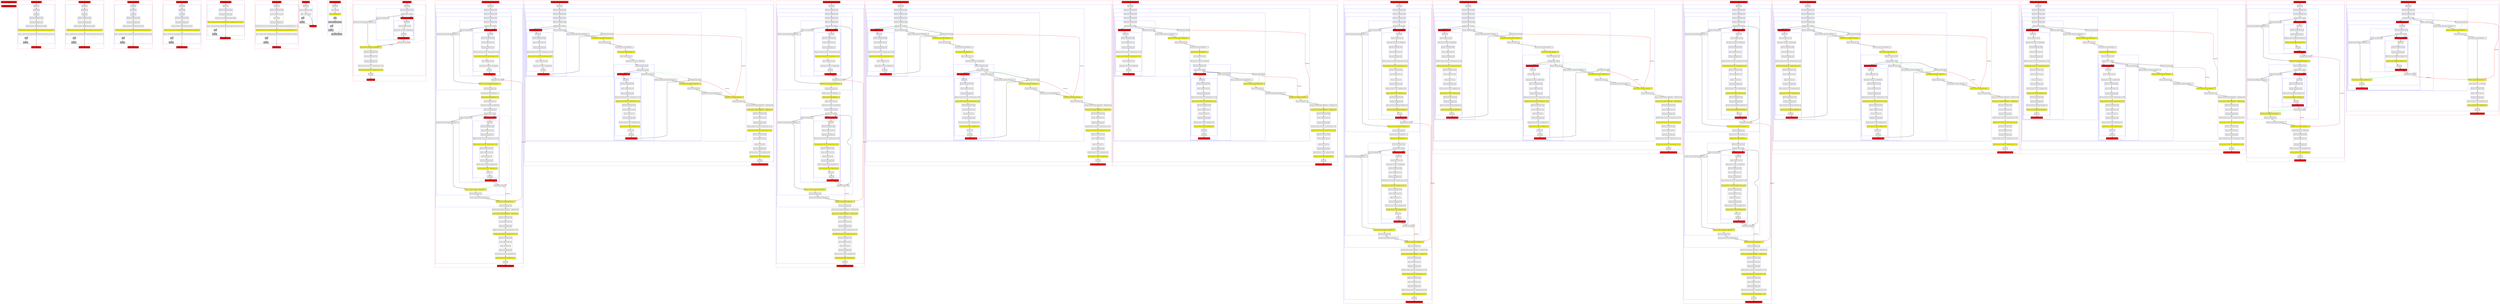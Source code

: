 digraph flowFromInplaceLambda_kt {
    graph [nodesep=3]
    node [shape=box penwidth=2]
    edge [penwidth=2]

    subgraph cluster_0 {
        color=red
        0 [label="Enter file flowFromInplaceLambda.kt" style="filled" fillcolor=red];
        1 [label="Exit file flowFromInplaceLambda.kt" style="filled" fillcolor=red];
    }
    0 -> {1} [color=green];

    subgraph cluster_1 {
        color=red
        2 [label="Enter function unknown" style="filled" fillcolor=red];
        subgraph cluster_2 {
            color=blue
            3 [label="Enter block"];
            subgraph cluster_3 {
                color=blue
                4 [label="Enter block"];
                5 [label="Exit block"];
            }
            subgraph cluster_4 {
                color=blue
                6 [label="Function call arguments enter"];
                7 [label="Function call arguments exit"];
            }
            8 [label="Function call enter: R?C|kotlin/Function0.invoke|()"];
            9 [label="Function call exit: R|<local>/x|.R|SubstitutionOverride<kotlin/Function0.invoke: R|T|>|()" style="filled" fillcolor=yellow];
            10 [label="Jump: ^unknown R|<local>/x|.R|SubstitutionOverride<kotlin/Function0.invoke: R|T|>|()"];
            11 [label="Stub" style="filled" fillcolor=gray];
            12 [label="Exit block" style="filled" fillcolor=gray];
        }
        13 [label="Exit function unknown" style="filled" fillcolor=red];
    }
    2 -> {3};
    3 -> {4};
    4 -> {5};
    5 -> {6};
    6 -> {7};
    7 -> {8};
    8 -> {9};
    9 -> {10};
    10 -> {13};
    10 -> {11} [style=dotted];
    11 -> {12} [style=dotted];
    12 -> {13} [style=dotted];

    subgraph cluster_5 {
        color=red
        14 [label="Enter function atLeastOnce" style="filled" fillcolor=red];
        subgraph cluster_6 {
            color=blue
            15 [label="Enter block"];
            subgraph cluster_7 {
                color=blue
                16 [label="Enter block"];
                17 [label="Exit block"];
            }
            subgraph cluster_8 {
                color=blue
                18 [label="Function call arguments enter"];
                19 [label="Function call arguments exit"];
            }
            20 [label="Function call enter: R?C|kotlin/Function0.invoke|()"];
            21 [label="Function call exit: R|<local>/x|.R|SubstitutionOverride<kotlin/Function0.invoke: R|T|>|()" style="filled" fillcolor=yellow];
            22 [label="Jump: ^atLeastOnce R|<local>/x|.R|SubstitutionOverride<kotlin/Function0.invoke: R|T|>|()"];
            23 [label="Stub" style="filled" fillcolor=gray];
            24 [label="Exit block" style="filled" fillcolor=gray];
        }
        25 [label="Exit function atLeastOnce" style="filled" fillcolor=red];
    }
    14 -> {15};
    15 -> {16};
    16 -> {17};
    17 -> {18};
    18 -> {19};
    19 -> {20};
    20 -> {21};
    21 -> {22};
    22 -> {25};
    22 -> {23} [style=dotted];
    23 -> {24} [style=dotted];
    24 -> {25} [style=dotted];

    subgraph cluster_9 {
        color=red
        26 [label="Enter function exactlyOnce" style="filled" fillcolor=red];
        subgraph cluster_10 {
            color=blue
            27 [label="Enter block"];
            subgraph cluster_11 {
                color=blue
                28 [label="Enter block"];
                29 [label="Exit block"];
            }
            subgraph cluster_12 {
                color=blue
                30 [label="Function call arguments enter"];
                31 [label="Function call arguments exit"];
            }
            32 [label="Function call enter: R?C|kotlin/Function0.invoke|()"];
            33 [label="Function call exit: R|<local>/x|.R|SubstitutionOverride<kotlin/Function0.invoke: R|T|>|()" style="filled" fillcolor=yellow];
            34 [label="Jump: ^exactlyOnce R|<local>/x|.R|SubstitutionOverride<kotlin/Function0.invoke: R|T|>|()"];
            35 [label="Stub" style="filled" fillcolor=gray];
            36 [label="Exit block" style="filled" fillcolor=gray];
        }
        37 [label="Exit function exactlyOnce" style="filled" fillcolor=red];
    }
    26 -> {27};
    27 -> {28};
    28 -> {29};
    29 -> {30};
    30 -> {31};
    31 -> {32};
    32 -> {33};
    33 -> {34};
    34 -> {37};
    34 -> {35} [style=dotted];
    35 -> {36} [style=dotted];
    36 -> {37} [style=dotted];

    subgraph cluster_13 {
        color=red
        38 [label="Enter function atMostOnce" style="filled" fillcolor=red];
        subgraph cluster_14 {
            color=blue
            39 [label="Enter block"];
            subgraph cluster_15 {
                color=blue
                40 [label="Enter block"];
                41 [label="Exit block"];
            }
            subgraph cluster_16 {
                color=blue
                42 [label="Function call arguments enter"];
                43 [label="Function call arguments exit"];
            }
            44 [label="Function call enter: R?C|kotlin/Function0.invoke|()"];
            45 [label="Function call exit: R|<local>/x|.R|SubstitutionOverride<kotlin/Function0.invoke: R|T|>|()" style="filled" fillcolor=yellow];
            46 [label="Jump: ^atMostOnce R|<local>/x|.R|SubstitutionOverride<kotlin/Function0.invoke: R|T|>|()"];
            47 [label="Stub" style="filled" fillcolor=gray];
            48 [label="Exit block" style="filled" fillcolor=gray];
        }
        49 [label="Exit function atMostOnce" style="filled" fillcolor=red];
    }
    38 -> {39};
    39 -> {40};
    40 -> {41};
    41 -> {42};
    42 -> {43};
    43 -> {44};
    44 -> {45};
    45 -> {46};
    46 -> {49};
    46 -> {47} [style=dotted];
    47 -> {48} [style=dotted];
    48 -> {49} [style=dotted];

    subgraph cluster_17 {
        color=red
        50 [label="Enter function noContract" style="filled" fillcolor=red];
        subgraph cluster_18 {
            color=blue
            51 [label="Enter block"];
            subgraph cluster_19 {
                color=blue
                52 [label="Function call arguments enter"];
                53 [label="Function call arguments exit"];
            }
            54 [label="Function call enter: R?C|kotlin/Function0.invoke|()"];
            55 [label="Function call exit: R|<local>/x|.R|SubstitutionOverride<kotlin/Function0.invoke: R|T|>|()" style="filled" fillcolor=yellow];
            56 [label="Jump: ^noContract R|<local>/x|.R|SubstitutionOverride<kotlin/Function0.invoke: R|T|>|()"];
            57 [label="Stub" style="filled" fillcolor=gray];
            58 [label="Exit block" style="filled" fillcolor=gray];
        }
        59 [label="Exit function noContract" style="filled" fillcolor=red];
    }
    50 -> {51};
    51 -> {52};
    52 -> {53};
    53 -> {54};
    54 -> {55};
    55 -> {56};
    56 -> {59};
    56 -> {57} [style=dotted];
    57 -> {58} [style=dotted];
    58 -> {59} [style=dotted];

    subgraph cluster_20 {
        color=red
        60 [label="Enter function select" style="filled" fillcolor=red];
        subgraph cluster_21 {
            color=blue
            61 [label="Enter block"];
            subgraph cluster_22 {
                color=blue
                62 [label="Function call arguments enter"];
                63 [label="Access variable R|<local>/x|"];
                64 [label="Const: Int(0)"];
                65 [label="Function call arguments exit"];
            }
            66 [label="Function call enter: R|<local>/x|.R|SubstitutionOverride<kotlin/Array.get: R|CapturedType(out K)|>|(...)"];
            67 [label="Function call exit: R|<local>/x|.R|SubstitutionOverride<kotlin/Array.get: R|CapturedType(out K)|>|(...)" style="filled" fillcolor=yellow];
            68 [label="Jump: ^select R|<local>/x|.R|SubstitutionOverride<kotlin/Array.get: R|CapturedType(out K)|>|(Int(0))"];
            69 [label="Stub" style="filled" fillcolor=gray];
            70 [label="Exit block" style="filled" fillcolor=gray];
        }
        71 [label="Exit function select" style="filled" fillcolor=red];
    }
    60 -> {61};
    61 -> {62};
    62 -> {63};
    63 -> {64};
    64 -> {65};
    65 -> {66};
    66 -> {67};
    67 -> {68};
    68 -> {71};
    68 -> {69} [style=dotted];
    69 -> {70} [style=dotted];
    70 -> {71} [style=dotted];

    subgraph cluster_23 {
        color=red
        72 [label="Enter function id" style="filled" fillcolor=red];
        subgraph cluster_24 {
            color=blue
            73 [label="Enter block"];
            74 [label="Access variable R|<local>/x|"];
            75 [label="Jump: ^id R|<local>/x|"];
            76 [label="Stub" style="filled" fillcolor=gray];
            77 [label="Exit block" style="filled" fillcolor=gray];
        }
        78 [label="Exit function id" style="filled" fillcolor=red];
    }
    72 -> {73};
    73 -> {74};
    74 -> {75};
    75 -> {78};
    75 -> {76} [style=dotted];
    76 -> {77} [style=dotted];
    77 -> {78} [style=dotted];

    subgraph cluster_25 {
        color=red
        79 [label="Enter function materialize" style="filled" fillcolor=red];
        subgraph cluster_26 {
            color=blue
            80 [label="Enter block"];
            81 [label="Const: Null(null)"];
            82 [label="Check not null: Null(null)!!" style="filled" fillcolor=yellow];
            83 [label="Stub" style="filled" fillcolor=gray];
            84 [label="Jump: ^materialize Null(null)!!" style="filled" fillcolor=gray];
            85 [label="Stub" style="filled" fillcolor=gray];
            86 [label="Exit block" style="filled" fillcolor=gray];
        }
        87 [label="Exit function materialize" style="filled" fillcolor=gray];
    }
    79 -> {80};
    80 -> {81};
    81 -> {82};
    82 -> {83} [style=dotted];
    83 -> {84} [style=dotted];
    84 -> {85 87} [style=dotted];
    85 -> {86} [style=dotted];
    86 -> {87} [style=dotted];

    subgraph cluster_27 {
        color=red
        88 [label="Enter function basic" style="filled" fillcolor=red];
        subgraph cluster_28 {
            color=blue
            89 [label="Enter block"];
            subgraph cluster_29 {
                color=blue
                90 [label="Function call arguments enter"];
                91 [label="Postponed enter to lambda"];
                subgraph cluster_30 {
                    color=blue
                    92 [label="Enter function <anonymous>" style="filled" fillcolor=red];
                    subgraph cluster_31 {
                        color=blue
                        93 [label="Enter block"];
                        94 [label="Access variable R|<local>/x|"];
                        95 [label="Type operator: (R|<local>/x| as R|kotlin/Int|)"];
                        96 [label="Exit block"];
                    }
                    97 [label="Exit function <anonymous>" style="filled" fillcolor=red];
                }
                98 [label="Function call arguments exit"];
            }
            99 [label="Function call enter: R|/exactlyOnce|<R|kotlin/Int|>(...)"];
            100 [label="Postponed exit from lambda"];
            101 [label="Function call exit: R|/exactlyOnce|<R|kotlin/Int|>(...)" style="filled" fillcolor=yellow];
            subgraph cluster_32 {
                color=blue
                102 [label="Function call arguments enter"];
                103 [label="Access variable R|<local>/x|"];
                104 [label="Function call arguments exit"];
            }
            105 [label="Function call enter: R|<local>/x|.<Unresolved name: inc>#()"];
            106 [label="Function call exit: R|<local>/x|.<Unresolved name: inc>#()" style="filled" fillcolor=yellow];
            107 [label="Exit block"];
        }
        108 [label="Exit function basic" style="filled" fillcolor=red];
    }
    88 -> {89};
    89 -> {90};
    90 -> {91};
    91 -> {92 98};
    91 -> {100} [style=dotted];
    91 -> {92} [style=dashed];
    92 -> {93};
    93 -> {94};
    94 -> {95};
    95 -> {96};
    96 -> {97};
    97 -> {100};
    98 -> {99};
    99 -> {101};
    100 -> {101} [label="Postponed"];
    101 -> {102};
    102 -> {103};
    103 -> {104};
    104 -> {105};
    105 -> {106};
    106 -> {107};
    107 -> {108};

    subgraph cluster_33 {
        color=red
        109 [label="Enter function completedCallExactlyOnce" style="filled" fillcolor=red];
        subgraph cluster_34 {
            color=blue
            110 [label="Enter block"];
            subgraph cluster_35 {
                color=blue
                111 [label="Function call arguments enter"];
                subgraph cluster_36 {
                    color=blue
                    112 [label="Function call arguments enter"];
                    subgraph cluster_37 {
                        color=blue
                        113 [label="Function call arguments enter"];
                        subgraph cluster_38 {
                            color=blue
                            114 [label="Function call arguments enter"];
                            115 [label="Postponed enter to lambda"];
                            subgraph cluster_39 {
                                color=blue
                                116 [label="Enter function <anonymous>" style="filled" fillcolor=red];
                                subgraph cluster_40 {
                                    color=blue
                                    117 [label="Enter block"];
                                    subgraph cluster_41 {
                                        color=blue
                                        118 [label="Function call arguments enter"];
                                        119 [label="Access variable R|<local>/y|"];
                                        120 [label="Function call arguments exit"];
                                    }
                                    121 [label="Function call enter: R|<local>/y|.<Unresolved name: inc>#()"];
                                    122 [label="Function call exit: R|<local>/y|.<Unresolved name: inc>#()" style="filled" fillcolor=yellow];
                                    123 [label="Access variable R|<local>/x|"];
                                    124 [label="Type operator: (R|<local>/x| as R|kotlin/Int|)"];
                                    125 [label="Exit block"];
                                }
                                126 [label="Exit function <anonymous>" style="filled" fillcolor=red];
                            }
                            127 [label="Function call arguments exit"];
                        }
                        128 [label="Function call enter: R|/exactlyOnce|<R|kotlin/Int|>(...)"];
                        129 [label="Postponed exit from lambda"];
                        130 [label="Function call exit: R|/exactlyOnce|<R|kotlin/Int|>(...)" style="filled" fillcolor=yellow];
                        131 [label="Function call arguments exit"];
                    }
                    132 [label="Function call enter: R|/id|<R|kotlin/Int|>(...)"];
                    133 [label="Function call exit: R|/id|<R|kotlin/Int|>(...)" style="filled" fillcolor=yellow];
                    134 [label="Access variable R|<local>/y|"];
                    135 [label="Type operator: (R|<local>/y| as R|kotlin/Int|)"];
                    subgraph cluster_42 {
                        color=blue
                        136 [label="Function call arguments enter"];
                        137 [label="Postponed enter to lambda"];
                        subgraph cluster_43 {
                            color=blue
                            138 [label="Enter function <anonymous>" style="filled" fillcolor=red];
                            subgraph cluster_44 {
                                color=blue
                                139 [label="Enter block"];
                                subgraph cluster_45 {
                                    color=blue
                                    140 [label="Function call arguments enter"];
                                    141 [label="Access variable R|<local>/x|"];
                                    142 [label="Function call arguments exit"];
                                }
                                143 [label="Function call enter: R|<local>/x|.<Unresolved name: inc>#()"];
                                144 [label="Function call exit: R|<local>/x|.<Unresolved name: inc>#()" style="filled" fillcolor=yellow];
                                subgraph cluster_46 {
                                    color=blue
                                    145 [label="Function call arguments enter"];
                                    146 [label="Access variable R|<local>/y|"];
                                    147 [label="Smart cast: R|<local>/y|"];
                                    148 [label="Function call arguments exit"];
                                }
                                149 [label="Function call enter: R|<local>/y|.R|kotlin/Int.inc|()"];
                                150 [label="Function call exit: R|<local>/y|.R|kotlin/Int.inc|()" style="filled" fillcolor=yellow];
                                151 [label="Const: Int(1)"];
                                152 [label="Exit block"];
                            }
                            153 [label="Exit function <anonymous>" style="filled" fillcolor=red];
                        }
                        154 [label="Function call arguments exit"];
                    }
                    155 [label="Function call enter: R|/exactlyOnce|<R|kotlin/Int|>(...)"];
                    156 [label="Postponed exit from lambda"];
                    157 [label="Function call exit: R|/exactlyOnce|<R|kotlin/Int|>(...)" style="filled" fillcolor=yellow];
                    158 [label="Function call arguments exit"];
                }
                159 [label="Function call enter: R|/select|<R|kotlin/Int|>(...)"];
                160 [label="Function call exit: R|/select|<R|kotlin/Int|>(...)" style="filled" fillcolor=yellow];
                161 [label="Function call arguments exit"];
            }
            162 [label="Function call enter: R|/select|<R|kotlin/Int|>(...).R|kotlin/Int.inc|()"];
            163 [label="Function call exit: R|/select|<R|kotlin/Int|>(...).R|kotlin/Int.inc|()" style="filled" fillcolor=yellow];
            subgraph cluster_47 {
                color=blue
                164 [label="Function call arguments enter"];
                165 [label="Access variable R|<local>/x|"];
                166 [label="Function call arguments exit"];
            }
            167 [label="Function call enter: R|<local>/x|.<Unresolved name: inc>#()"];
            168 [label="Function call exit: R|<local>/x|.<Unresolved name: inc>#()" style="filled" fillcolor=yellow];
            subgraph cluster_48 {
                color=blue
                169 [label="Function call arguments enter"];
                170 [label="Access variable R|<local>/y|"];
                171 [label="Smart cast: R|<local>/y|"];
                172 [label="Function call arguments exit"];
            }
            173 [label="Function call enter: R|<local>/y|.R|kotlin/Int.inc|()"];
            174 [label="Function call exit: R|<local>/y|.R|kotlin/Int.inc|()" style="filled" fillcolor=yellow];
            175 [label="Exit block"];
        }
        176 [label="Exit function completedCallExactlyOnce" style="filled" fillcolor=red];
    }
    109 -> {110};
    110 -> {111};
    111 -> {112};
    112 -> {113};
    113 -> {114};
    114 -> {115};
    115 -> {116 127};
    115 -> {129} [style=dotted];
    115 -> {116} [style=dashed];
    116 -> {117};
    117 -> {118};
    118 -> {119};
    119 -> {120};
    120 -> {121};
    121 -> {122};
    122 -> {123};
    123 -> {124};
    124 -> {125};
    125 -> {126};
    126 -> {129};
    127 -> {128};
    128 -> {130};
    129 -> {130} [color=green];
    129 -> {160} [color=red label="Postponed"];
    130 -> {131};
    131 -> {132};
    132 -> {133};
    133 -> {134};
    134 -> {135};
    135 -> {136};
    136 -> {137};
    137 -> {138 154};
    137 -> {156} [style=dotted];
    137 -> {138} [style=dashed];
    138 -> {139};
    139 -> {140};
    140 -> {141};
    141 -> {142};
    142 -> {143};
    143 -> {144};
    144 -> {145};
    145 -> {146};
    146 -> {147};
    147 -> {148};
    148 -> {149};
    149 -> {150};
    150 -> {151};
    151 -> {152};
    152 -> {153};
    153 -> {156};
    154 -> {155};
    155 -> {157};
    156 -> {157} [color=green];
    156 -> {160} [color=red label="Postponed"];
    157 -> {158};
    158 -> {159};
    159 -> {160};
    160 -> {161};
    161 -> {162};
    162 -> {163};
    163 -> {164};
    164 -> {165};
    165 -> {166};
    166 -> {167};
    167 -> {168};
    168 -> {169};
    169 -> {170};
    170 -> {171};
    171 -> {172};
    172 -> {173};
    173 -> {174};
    174 -> {175};
    175 -> {176};

    subgraph cluster_49 {
        color=red
        177 [label="Enter function completedCallAtLeastOnce" style="filled" fillcolor=red];
        subgraph cluster_50 {
            color=blue
            178 [label="Enter block"];
            subgraph cluster_51 {
                color=blue
                179 [label="Function call arguments enter"];
                subgraph cluster_52 {
                    color=blue
                    180 [label="Function call arguments enter"];
                    subgraph cluster_53 {
                        color=blue
                        181 [label="Function call arguments enter"];
                        subgraph cluster_54 {
                            color=blue
                            182 [label="Function call arguments enter"];
                            183 [label="Postponed enter to lambda"];
                            subgraph cluster_55 {
                                color=blue
                                184 [label="Enter function <anonymous>" style="filled" fillcolor=red];
                                subgraph cluster_56 {
                                    color=blue
                                    185 [label="Enter block"];
                                    subgraph cluster_57 {
                                        color=blue
                                        186 [label="Function call arguments enter"];
                                        187 [label="Access variable R|<local>/y|"];
                                        188 [label="Function call arguments exit"];
                                    }
                                    189 [label="Function call enter: R|<local>/y|.<Unresolved name: inc>#()"];
                                    190 [label="Function call exit: R|<local>/y|.<Unresolved name: inc>#()" style="filled" fillcolor=yellow];
                                    191 [label="Access variable R|<local>/x|"];
                                    192 [label="Type operator: (R|<local>/x| as R|kotlin/Int|)"];
                                    193 [label="Exit block"];
                                }
                                194 [label="Exit function <anonymous>" style="filled" fillcolor=red];
                            }
                            195 [label="Function call arguments exit"];
                        }
                        196 [label="Function call enter: R|/atLeastOnce|<R|kotlin/Int|>(...)"];
                        197 [label="Postponed exit from lambda"];
                        198 [label="Function call exit: R|/atLeastOnce|<R|kotlin/Int|>(...)" style="filled" fillcolor=yellow];
                        199 [label="Function call arguments exit"];
                    }
                    200 [label="Function call enter: R|/id|<R|kotlin/Int|>(...)"];
                    201 [label="Function call exit: R|/id|<R|kotlin/Int|>(...)" style="filled" fillcolor=yellow];
                    202 [label="Access variable R|<local>/y|"];
                    203 [label="Type operator: (R|<local>/y| as R|kotlin/Int|)"];
                    subgraph cluster_58 {
                        color=blue
                        204 [label="Function call arguments enter"];
                        205 [label="Postponed enter to lambda"];
                        subgraph cluster_59 {
                            color=blue
                            206 [label="Enter function <anonymous>" style="filled" fillcolor=red];
                            subgraph cluster_60 {
                                color=blue
                                207 [label="Enter block"];
                                subgraph cluster_61 {
                                    color=blue
                                    208 [label="Function call arguments enter"];
                                    209 [label="Access variable R|<local>/x|"];
                                    210 [label="Function call arguments exit"];
                                }
                                211 [label="Function call enter: R|<local>/x|.<Unresolved name: inc>#()"];
                                212 [label="Function call exit: R|<local>/x|.<Unresolved name: inc>#()" style="filled" fillcolor=yellow];
                                subgraph cluster_62 {
                                    color=blue
                                    213 [label="Function call arguments enter"];
                                    214 [label="Access variable R|<local>/y|"];
                                    215 [label="Smart cast: R|<local>/y|"];
                                    216 [label="Function call arguments exit"];
                                }
                                217 [label="Function call enter: R|<local>/y|.R|kotlin/Int.inc|()"];
                                218 [label="Function call exit: R|<local>/y|.R|kotlin/Int.inc|()" style="filled" fillcolor=yellow];
                                219 [label="Const: Int(1)"];
                                220 [label="Exit block"];
                            }
                            221 [label="Exit function <anonymous>" style="filled" fillcolor=red];
                        }
                        222 [label="Function call arguments exit"];
                    }
                    223 [label="Function call enter: R|/atLeastOnce|<R|kotlin/Int|>(...)"];
                    224 [label="Postponed exit from lambda"];
                    225 [label="Function call exit: R|/atLeastOnce|<R|kotlin/Int|>(...)" style="filled" fillcolor=yellow];
                    226 [label="Function call arguments exit"];
                }
                227 [label="Function call enter: R|/select|<R|kotlin/Int|>(...)"];
                228 [label="Function call exit: R|/select|<R|kotlin/Int|>(...)" style="filled" fillcolor=yellow];
                229 [label="Function call arguments exit"];
            }
            230 [label="Function call enter: R|/select|<R|kotlin/Int|>(...).R|kotlin/Int.inc|()"];
            231 [label="Function call exit: R|/select|<R|kotlin/Int|>(...).R|kotlin/Int.inc|()" style="filled" fillcolor=yellow];
            subgraph cluster_63 {
                color=blue
                232 [label="Function call arguments enter"];
                233 [label="Access variable R|<local>/x|"];
                234 [label="Function call arguments exit"];
            }
            235 [label="Function call enter: R|<local>/x|.<Unresolved name: inc>#()"];
            236 [label="Function call exit: R|<local>/x|.<Unresolved name: inc>#()" style="filled" fillcolor=yellow];
            subgraph cluster_64 {
                color=blue
                237 [label="Function call arguments enter"];
                238 [label="Access variable R|<local>/y|"];
                239 [label="Smart cast: R|<local>/y|"];
                240 [label="Function call arguments exit"];
            }
            241 [label="Function call enter: R|<local>/y|.R|kotlin/Int.inc|()"];
            242 [label="Function call exit: R|<local>/y|.R|kotlin/Int.inc|()" style="filled" fillcolor=yellow];
            243 [label="Exit block"];
        }
        244 [label="Exit function completedCallAtLeastOnce" style="filled" fillcolor=red];
    }
    177 -> {178};
    178 -> {179};
    179 -> {180};
    180 -> {181};
    181 -> {182};
    182 -> {183};
    183 -> {184 195};
    183 -> {197} [style=dotted];
    183 -> {184} [style=dashed];
    184 -> {185};
    185 -> {186};
    186 -> {187};
    187 -> {188};
    188 -> {189};
    189 -> {190};
    190 -> {191};
    191 -> {192};
    192 -> {193};
    193 -> {194};
    194 -> {197};
    195 -> {196};
    196 -> {198};
    197 -> {183} [color=green style=dashed];
    197 -> {198} [color=green];
    197 -> {228} [color=red label="Postponed"];
    198 -> {199};
    199 -> {200};
    200 -> {201};
    201 -> {202};
    202 -> {203};
    203 -> {204};
    204 -> {205};
    205 -> {206 222};
    205 -> {224} [style=dotted];
    205 -> {206} [style=dashed];
    206 -> {207};
    207 -> {208};
    208 -> {209};
    209 -> {210};
    210 -> {211};
    211 -> {212};
    212 -> {213};
    213 -> {214};
    214 -> {215};
    215 -> {216};
    216 -> {217};
    217 -> {218};
    218 -> {219};
    219 -> {220};
    220 -> {221};
    221 -> {224};
    222 -> {223};
    223 -> {225};
    224 -> {205} [color=green style=dashed];
    224 -> {225} [color=green];
    224 -> {228} [color=red label="Postponed"];
    225 -> {226};
    226 -> {227};
    227 -> {228};
    228 -> {229};
    229 -> {230};
    230 -> {231};
    231 -> {232};
    232 -> {233};
    233 -> {234};
    234 -> {235};
    235 -> {236};
    236 -> {237};
    237 -> {238};
    238 -> {239};
    239 -> {240};
    240 -> {241};
    241 -> {242};
    242 -> {243};
    243 -> {244};

    subgraph cluster_65 {
        color=red
        245 [label="Enter function completedCallAtMostOnce" style="filled" fillcolor=red];
        subgraph cluster_66 {
            color=blue
            246 [label="Enter block"];
            subgraph cluster_67 {
                color=blue
                247 [label="Function call arguments enter"];
                subgraph cluster_68 {
                    color=blue
                    248 [label="Function call arguments enter"];
                    subgraph cluster_69 {
                        color=blue
                        249 [label="Function call arguments enter"];
                        subgraph cluster_70 {
                            color=blue
                            250 [label="Function call arguments enter"];
                            251 [label="Postponed enter to lambda"];
                            subgraph cluster_71 {
                                color=blue
                                252 [label="Enter function <anonymous>" style="filled" fillcolor=red];
                                subgraph cluster_72 {
                                    color=blue
                                    253 [label="Enter block"];
                                    subgraph cluster_73 {
                                        color=blue
                                        254 [label="Function call arguments enter"];
                                        255 [label="Access variable R|<local>/y|"];
                                        256 [label="Function call arguments exit"];
                                    }
                                    257 [label="Function call enter: R|<local>/y|.<Unresolved name: inc>#()"];
                                    258 [label="Function call exit: R|<local>/y|.<Unresolved name: inc>#()" style="filled" fillcolor=yellow];
                                    259 [label="Access variable R|<local>/x|"];
                                    260 [label="Type operator: (R|<local>/x| as R|kotlin/Int|)"];
                                    261 [label="Exit block"];
                                }
                                262 [label="Exit function <anonymous>" style="filled" fillcolor=red];
                            }
                            263 [label="Function call arguments exit"];
                        }
                        264 [label="Function call enter: R|/atMostOnce|<R|kotlin/Int|>(...)"];
                        265 [label="Postponed exit from lambda"];
                        266 [label="Function call exit: R|/atMostOnce|<R|kotlin/Int|>(...)" style="filled" fillcolor=yellow];
                        267 [label="Function call arguments exit"];
                    }
                    268 [label="Function call enter: R|/id|<R|kotlin/Int|>(...)"];
                    269 [label="Function call exit: R|/id|<R|kotlin/Int|>(...)" style="filled" fillcolor=yellow];
                    270 [label="Access variable R|<local>/y|"];
                    271 [label="Type operator: (R|<local>/y| as R|kotlin/Int|)"];
                    subgraph cluster_74 {
                        color=blue
                        272 [label="Function call arguments enter"];
                        273 [label="Postponed enter to lambda"];
                        subgraph cluster_75 {
                            color=blue
                            274 [label="Enter function <anonymous>" style="filled" fillcolor=red];
                            subgraph cluster_76 {
                                color=blue
                                275 [label="Enter block"];
                                subgraph cluster_77 {
                                    color=blue
                                    276 [label="Function call arguments enter"];
                                    277 [label="Access variable R|<local>/x|"];
                                    278 [label="Function call arguments exit"];
                                }
                                279 [label="Function call enter: R|<local>/x|.<Unresolved name: inc>#()"];
                                280 [label="Function call exit: R|<local>/x|.<Unresolved name: inc>#()" style="filled" fillcolor=yellow];
                                subgraph cluster_78 {
                                    color=blue
                                    281 [label="Function call arguments enter"];
                                    282 [label="Access variable R|<local>/y|"];
                                    283 [label="Smart cast: R|<local>/y|"];
                                    284 [label="Function call arguments exit"];
                                }
                                285 [label="Function call enter: R|<local>/y|.R|kotlin/Int.inc|()"];
                                286 [label="Function call exit: R|<local>/y|.R|kotlin/Int.inc|()" style="filled" fillcolor=yellow];
                                287 [label="Const: Int(1)"];
                                288 [label="Exit block"];
                            }
                            289 [label="Exit function <anonymous>" style="filled" fillcolor=red];
                        }
                        290 [label="Function call arguments exit"];
                    }
                    291 [label="Function call enter: R|/atMostOnce|<R|kotlin/Int|>(...)"];
                    292 [label="Postponed exit from lambda"];
                    293 [label="Function call exit: R|/atMostOnce|<R|kotlin/Int|>(...)" style="filled" fillcolor=yellow];
                    294 [label="Function call arguments exit"];
                }
                295 [label="Function call enter: R|/select|<R|kotlin/Int|>(...)"];
                296 [label="Function call exit: R|/select|<R|kotlin/Int|>(...)" style="filled" fillcolor=yellow];
                297 [label="Function call arguments exit"];
            }
            298 [label="Function call enter: R|/select|<R|kotlin/Int|>(...).R|kotlin/Int.inc|()"];
            299 [label="Function call exit: R|/select|<R|kotlin/Int|>(...).R|kotlin/Int.inc|()" style="filled" fillcolor=yellow];
            subgraph cluster_79 {
                color=blue
                300 [label="Function call arguments enter"];
                301 [label="Access variable R|<local>/x|"];
                302 [label="Function call arguments exit"];
            }
            303 [label="Function call enter: R|<local>/x|.<Unresolved name: inc>#()"];
            304 [label="Function call exit: R|<local>/x|.<Unresolved name: inc>#()" style="filled" fillcolor=yellow];
            subgraph cluster_80 {
                color=blue
                305 [label="Function call arguments enter"];
                306 [label="Access variable R|<local>/y|"];
                307 [label="Smart cast: R|<local>/y|"];
                308 [label="Function call arguments exit"];
            }
            309 [label="Function call enter: R|<local>/y|.R|kotlin/Int.inc|()"];
            310 [label="Function call exit: R|<local>/y|.R|kotlin/Int.inc|()" style="filled" fillcolor=yellow];
            311 [label="Exit block"];
        }
        312 [label="Exit function completedCallAtMostOnce" style="filled" fillcolor=red];
    }
    245 -> {246};
    246 -> {247};
    247 -> {248};
    248 -> {249};
    249 -> {250};
    250 -> {251};
    251 -> {252 263 265};
    251 -> {252} [style=dashed];
    252 -> {253};
    253 -> {254};
    254 -> {255};
    255 -> {256};
    256 -> {257};
    257 -> {258};
    258 -> {259};
    259 -> {260};
    260 -> {261};
    261 -> {262};
    262 -> {265};
    263 -> {264};
    264 -> {266};
    265 -> {266} [color=green];
    265 -> {296} [color=red label="Postponed"];
    266 -> {267};
    267 -> {268};
    268 -> {269};
    269 -> {270};
    270 -> {271};
    271 -> {272};
    272 -> {273};
    273 -> {274 290 292};
    273 -> {274} [style=dashed];
    274 -> {275};
    275 -> {276};
    276 -> {277};
    277 -> {278};
    278 -> {279};
    279 -> {280};
    280 -> {281};
    281 -> {282};
    282 -> {283};
    283 -> {284};
    284 -> {285};
    285 -> {286};
    286 -> {287};
    287 -> {288};
    288 -> {289};
    289 -> {292};
    290 -> {291};
    291 -> {293};
    292 -> {293} [color=green];
    292 -> {296} [color=red label="Postponed"];
    293 -> {294};
    294 -> {295};
    295 -> {296};
    296 -> {297};
    297 -> {298};
    298 -> {299};
    299 -> {300};
    300 -> {301};
    301 -> {302};
    302 -> {303};
    303 -> {304};
    304 -> {305};
    305 -> {306};
    306 -> {307};
    307 -> {308};
    308 -> {309};
    309 -> {310};
    310 -> {311};
    311 -> {312};

    subgraph cluster_81 {
        color=red
        313 [label="Enter function completedCallUnknown" style="filled" fillcolor=red];
        subgraph cluster_82 {
            color=blue
            314 [label="Enter block"];
            subgraph cluster_83 {
                color=blue
                315 [label="Function call arguments enter"];
                subgraph cluster_84 {
                    color=blue
                    316 [label="Function call arguments enter"];
                    subgraph cluster_85 {
                        color=blue
                        317 [label="Function call arguments enter"];
                        subgraph cluster_86 {
                            color=blue
                            318 [label="Function call arguments enter"];
                            319 [label="Postponed enter to lambda"];
                            subgraph cluster_87 {
                                color=blue
                                320 [label="Enter function <anonymous>" style="filled" fillcolor=red];
                                subgraph cluster_88 {
                                    color=blue
                                    321 [label="Enter block"];
                                    subgraph cluster_89 {
                                        color=blue
                                        322 [label="Function call arguments enter"];
                                        323 [label="Access variable R|<local>/y|"];
                                        324 [label="Function call arguments exit"];
                                    }
                                    325 [label="Function call enter: R|<local>/y|.<Unresolved name: inc>#()"];
                                    326 [label="Function call exit: R|<local>/y|.<Unresolved name: inc>#()" style="filled" fillcolor=yellow];
                                    327 [label="Access variable R|<local>/x|"];
                                    328 [label="Type operator: (R|<local>/x| as R|kotlin/Int|)"];
                                    329 [label="Exit block"];
                                }
                                330 [label="Exit function <anonymous>" style="filled" fillcolor=red];
                            }
                            331 [label="Function call arguments exit"];
                        }
                        332 [label="Function call enter: R|/unknown|<R|kotlin/Int|>(...)"];
                        333 [label="Postponed exit from lambda"];
                        334 [label="Function call exit: R|/unknown|<R|kotlin/Int|>(...)" style="filled" fillcolor=yellow];
                        335 [label="Function call arguments exit"];
                    }
                    336 [label="Function call enter: R|/id|<R|kotlin/Int|>(...)"];
                    337 [label="Function call exit: R|/id|<R|kotlin/Int|>(...)" style="filled" fillcolor=yellow];
                    338 [label="Access variable R|<local>/y|"];
                    339 [label="Type operator: (R|<local>/y| as R|kotlin/Int|)"];
                    subgraph cluster_90 {
                        color=blue
                        340 [label="Function call arguments enter"];
                        341 [label="Postponed enter to lambda"];
                        subgraph cluster_91 {
                            color=blue
                            342 [label="Enter function <anonymous>" style="filled" fillcolor=red];
                            subgraph cluster_92 {
                                color=blue
                                343 [label="Enter block"];
                                subgraph cluster_93 {
                                    color=blue
                                    344 [label="Function call arguments enter"];
                                    345 [label="Access variable R|<local>/x|"];
                                    346 [label="Function call arguments exit"];
                                }
                                347 [label="Function call enter: R|<local>/x|.<Unresolved name: inc>#()"];
                                348 [label="Function call exit: R|<local>/x|.<Unresolved name: inc>#()" style="filled" fillcolor=yellow];
                                subgraph cluster_94 {
                                    color=blue
                                    349 [label="Function call arguments enter"];
                                    350 [label="Access variable R|<local>/y|"];
                                    351 [label="Smart cast: R|<local>/y|"];
                                    352 [label="Function call arguments exit"];
                                }
                                353 [label="Function call enter: R|<local>/y|.R|kotlin/Int.inc|()"];
                                354 [label="Function call exit: R|<local>/y|.R|kotlin/Int.inc|()" style="filled" fillcolor=yellow];
                                355 [label="Const: Int(1)"];
                                356 [label="Exit block"];
                            }
                            357 [label="Exit function <anonymous>" style="filled" fillcolor=red];
                        }
                        358 [label="Function call arguments exit"];
                    }
                    359 [label="Function call enter: R|/unknown|<R|kotlin/Int|>(...)"];
                    360 [label="Postponed exit from lambda"];
                    361 [label="Function call exit: R|/unknown|<R|kotlin/Int|>(...)" style="filled" fillcolor=yellow];
                    362 [label="Function call arguments exit"];
                }
                363 [label="Function call enter: R|/select|<R|kotlin/Int|>(...)"];
                364 [label="Function call exit: R|/select|<R|kotlin/Int|>(...)" style="filled" fillcolor=yellow];
                365 [label="Function call arguments exit"];
            }
            366 [label="Function call enter: R|/select|<R|kotlin/Int|>(...).R|kotlin/Int.inc|()"];
            367 [label="Function call exit: R|/select|<R|kotlin/Int|>(...).R|kotlin/Int.inc|()" style="filled" fillcolor=yellow];
            subgraph cluster_95 {
                color=blue
                368 [label="Function call arguments enter"];
                369 [label="Access variable R|<local>/x|"];
                370 [label="Function call arguments exit"];
            }
            371 [label="Function call enter: R|<local>/x|.<Unresolved name: inc>#()"];
            372 [label="Function call exit: R|<local>/x|.<Unresolved name: inc>#()" style="filled" fillcolor=yellow];
            subgraph cluster_96 {
                color=blue
                373 [label="Function call arguments enter"];
                374 [label="Access variable R|<local>/y|"];
                375 [label="Smart cast: R|<local>/y|"];
                376 [label="Function call arguments exit"];
            }
            377 [label="Function call enter: R|<local>/y|.R|kotlin/Int.inc|()"];
            378 [label="Function call exit: R|<local>/y|.R|kotlin/Int.inc|()" style="filled" fillcolor=yellow];
            379 [label="Exit block"];
        }
        380 [label="Exit function completedCallUnknown" style="filled" fillcolor=red];
    }
    313 -> {314};
    314 -> {315};
    315 -> {316};
    316 -> {317};
    317 -> {318};
    318 -> {319};
    319 -> {320 331 333};
    319 -> {320} [style=dashed];
    320 -> {321};
    321 -> {322};
    322 -> {323};
    323 -> {324};
    324 -> {325};
    325 -> {326};
    326 -> {327};
    327 -> {328};
    328 -> {329};
    329 -> {330};
    330 -> {333};
    331 -> {332};
    332 -> {334};
    333 -> {319} [color=green style=dashed];
    333 -> {334} [color=green];
    333 -> {364} [color=red label="Postponed"];
    334 -> {335};
    335 -> {336};
    336 -> {337};
    337 -> {338};
    338 -> {339};
    339 -> {340};
    340 -> {341};
    341 -> {342 358 360};
    341 -> {342} [style=dashed];
    342 -> {343};
    343 -> {344};
    344 -> {345};
    345 -> {346};
    346 -> {347};
    347 -> {348};
    348 -> {349};
    349 -> {350};
    350 -> {351};
    351 -> {352};
    352 -> {353};
    353 -> {354};
    354 -> {355};
    355 -> {356};
    356 -> {357};
    357 -> {360};
    358 -> {359};
    359 -> {361};
    360 -> {341} [color=green style=dashed];
    360 -> {361} [color=green];
    360 -> {364} [color=red label="Postponed"];
    361 -> {362};
    362 -> {363};
    363 -> {364};
    364 -> {365};
    365 -> {366};
    366 -> {367};
    367 -> {368};
    368 -> {369};
    369 -> {370};
    370 -> {371};
    371 -> {372};
    372 -> {373};
    373 -> {374};
    374 -> {375};
    375 -> {376};
    376 -> {377};
    377 -> {378};
    378 -> {379};
    379 -> {380};

    subgraph cluster_97 {
        color=red
        381 [label="Enter function completedCallNoContract" style="filled" fillcolor=red];
        subgraph cluster_98 {
            color=blue
            382 [label="Enter block"];
            subgraph cluster_99 {
                color=blue
                383 [label="Function call arguments enter"];
                subgraph cluster_100 {
                    color=blue
                    384 [label="Function call arguments enter"];
                    subgraph cluster_101 {
                        color=blue
                        385 [label="Function call arguments enter"];
                        subgraph cluster_102 {
                            color=blue
                            386 [label="Function call arguments enter"];
                            387 [label="Postponed enter to lambda"];
                            subgraph cluster_103 {
                                color=blue
                                388 [label="Enter function <anonymous>" style="filled" fillcolor=red];
                                subgraph cluster_104 {
                                    color=blue
                                    389 [label="Enter block"];
                                    subgraph cluster_105 {
                                        color=blue
                                        390 [label="Function call arguments enter"];
                                        391 [label="Access variable R|<local>/y|"];
                                        392 [label="Function call arguments exit"];
                                    }
                                    393 [label="Function call enter: R|<local>/y|.<Unresolved name: inc>#()"];
                                    394 [label="Function call exit: R|<local>/y|.<Unresolved name: inc>#()" style="filled" fillcolor=yellow];
                                    395 [label="Access variable R|<local>/x|"];
                                    396 [label="Type operator: (R|<local>/x| as R|kotlin/Int|)"];
                                    397 [label="Exit block"];
                                }
                                398 [label="Exit function <anonymous>" style="filled" fillcolor=red];
                            }
                            399 [label="Function call arguments exit"];
                        }
                        400 [label="Function call enter: R|/noContract|<R|kotlin/Int|>(...)"];
                        401 [label="Postponed exit from lambda"];
                        402 [label="Function call exit: R|/noContract|<R|kotlin/Int|>(...)" style="filled" fillcolor=yellow];
                        403 [label="Function call arguments exit"];
                    }
                    404 [label="Function call enter: R|/id|<R|kotlin/Int|>(...)"];
                    405 [label="Function call exit: R|/id|<R|kotlin/Int|>(...)" style="filled" fillcolor=yellow];
                    406 [label="Access variable R|<local>/y|"];
                    407 [label="Type operator: (R|<local>/y| as R|kotlin/Int|)"];
                    subgraph cluster_106 {
                        color=blue
                        408 [label="Function call arguments enter"];
                        409 [label="Postponed enter to lambda"];
                        subgraph cluster_107 {
                            color=blue
                            410 [label="Enter function <anonymous>" style="filled" fillcolor=red];
                            subgraph cluster_108 {
                                color=blue
                                411 [label="Enter block"];
                                subgraph cluster_109 {
                                    color=blue
                                    412 [label="Function call arguments enter"];
                                    413 [label="Access variable R|<local>/x|"];
                                    414 [label="Function call arguments exit"];
                                }
                                415 [label="Function call enter: R|<local>/x|.<Unresolved name: inc>#()"];
                                416 [label="Function call exit: R|<local>/x|.<Unresolved name: inc>#()" style="filled" fillcolor=yellow];
                                subgraph cluster_110 {
                                    color=blue
                                    417 [label="Function call arguments enter"];
                                    418 [label="Access variable R|<local>/y|"];
                                    419 [label="Smart cast: R|<local>/y|"];
                                    420 [label="Function call arguments exit"];
                                }
                                421 [label="Function call enter: R|<local>/y|.R|kotlin/Int.inc|()"];
                                422 [label="Function call exit: R|<local>/y|.R|kotlin/Int.inc|()" style="filled" fillcolor=yellow];
                                423 [label="Const: Int(1)"];
                                424 [label="Exit block"];
                            }
                            425 [label="Exit function <anonymous>" style="filled" fillcolor=red];
                        }
                        426 [label="Function call arguments exit"];
                    }
                    427 [label="Function call enter: R|/noContract|<R|kotlin/Int|>(...)"];
                    428 [label="Postponed exit from lambda"];
                    429 [label="Function call exit: R|/noContract|<R|kotlin/Int|>(...)" style="filled" fillcolor=yellow];
                    430 [label="Function call arguments exit"];
                }
                431 [label="Function call enter: R|/select|<R|kotlin/Int|>(...)"];
                432 [label="Function call exit: R|/select|<R|kotlin/Int|>(...)" style="filled" fillcolor=yellow];
                433 [label="Function call arguments exit"];
            }
            434 [label="Function call enter: R|/select|<R|kotlin/Int|>(...).R|kotlin/Int.inc|()"];
            435 [label="Function call exit: R|/select|<R|kotlin/Int|>(...).R|kotlin/Int.inc|()" style="filled" fillcolor=yellow];
            subgraph cluster_111 {
                color=blue
                436 [label="Function call arguments enter"];
                437 [label="Access variable R|<local>/x|"];
                438 [label="Function call arguments exit"];
            }
            439 [label="Function call enter: R|<local>/x|.<Unresolved name: inc>#()"];
            440 [label="Function call exit: R|<local>/x|.<Unresolved name: inc>#()" style="filled" fillcolor=yellow];
            subgraph cluster_112 {
                color=blue
                441 [label="Function call arguments enter"];
                442 [label="Access variable R|<local>/y|"];
                443 [label="Smart cast: R|<local>/y|"];
                444 [label="Function call arguments exit"];
            }
            445 [label="Function call enter: R|<local>/y|.R|kotlin/Int.inc|()"];
            446 [label="Function call exit: R|<local>/y|.R|kotlin/Int.inc|()" style="filled" fillcolor=yellow];
            447 [label="Exit block"];
        }
        448 [label="Exit function completedCallNoContract" style="filled" fillcolor=red];
    }
    381 -> {382};
    382 -> {383};
    383 -> {384};
    384 -> {385};
    385 -> {386};
    386 -> {387};
    387 -> {388 399 401};
    387 -> {388} [style=dashed];
    388 -> {389};
    389 -> {390};
    390 -> {391};
    391 -> {392};
    392 -> {393};
    393 -> {394};
    394 -> {395};
    395 -> {396};
    396 -> {397};
    397 -> {398};
    399 -> {400};
    400 -> {402};
    401 -> {402} [color=green];
    401 -> {432} [color=red label="Postponed"];
    402 -> {403};
    403 -> {404};
    404 -> {405};
    405 -> {406};
    406 -> {407};
    407 -> {408};
    408 -> {409};
    409 -> {410 426 428};
    409 -> {410} [style=dashed];
    410 -> {411};
    411 -> {412};
    412 -> {413};
    413 -> {414};
    414 -> {415};
    415 -> {416};
    416 -> {417};
    417 -> {418};
    418 -> {419};
    419 -> {420};
    420 -> {421};
    421 -> {422};
    422 -> {423};
    423 -> {424};
    424 -> {425};
    426 -> {427};
    427 -> {429};
    428 -> {429} [color=green];
    428 -> {432} [color=red label="Postponed"];
    429 -> {430};
    430 -> {431};
    431 -> {432};
    432 -> {433};
    433 -> {434};
    434 -> {435};
    435 -> {436};
    436 -> {437};
    437 -> {438};
    438 -> {439};
    439 -> {440};
    440 -> {441};
    441 -> {442};
    442 -> {443};
    443 -> {444};
    444 -> {445};
    445 -> {446};
    446 -> {447};
    447 -> {448};

    subgraph cluster_113 {
        color=red
        449 [label="Enter function incompleteCallExactlyOnce" style="filled" fillcolor=red];
        subgraph cluster_114 {
            color=blue
            450 [label="Enter block"];
            subgraph cluster_115 {
                color=blue
                451 [label="Function call arguments enter"];
                subgraph cluster_116 {
                    color=blue
                    452 [label="Function call arguments enter"];
                    subgraph cluster_117 {
                        color=blue
                        453 [label="Function call arguments enter"];
                        subgraph cluster_118 {
                            color=blue
                            454 [label="Function call arguments enter"];
                            455 [label="Postponed enter to lambda"];
                            subgraph cluster_119 {
                                color=blue
                                456 [label="Enter function <anonymous>" style="filled" fillcolor=red];
                                subgraph cluster_120 {
                                    color=blue
                                    457 [label="Enter block"];
                                    458 [label="Access variable R|<local>/x|"];
                                    459 [label="Type operator: (R|<local>/x| as R|kotlin/Int|)"];
                                    subgraph cluster_121 {
                                        color=blue
                                        460 [label="Function call arguments enter"];
                                        461 [label="Access variable R|<local>/y|"];
                                        462 [label="Function call arguments exit"];
                                    }
                                    463 [label="Function call enter: R|<local>/y|.<Unresolved name: inc>#()"];
                                    464 [label="Function call exit: R|<local>/y|.<Unresolved name: inc>#()" style="filled" fillcolor=yellow];
                                    subgraph cluster_122 {
                                        color=blue
                                        465 [label="Function call arguments enter"];
                                        466 [label="Access variable R|<local>/x|"];
                                        467 [label="Smart cast: R|<local>/x|"];
                                        468 [label="Function call arguments exit"];
                                    }
                                    469 [label="Function call enter: R|<local>/x|.R|kotlin/Int.inc|()"];
                                    470 [label="Function call exit: R|<local>/x|.R|kotlin/Int.inc|()" style="filled" fillcolor=yellow];
                                    subgraph cluster_123 {
                                        color=blue
                                        471 [label="Function call arguments enter"];
                                        472 [label="Function call arguments exit"];
                                    }
                                    473 [label="Function call enter: R|/materialize|<R|kotlin/Int|>()"];
                                    474 [label="Function call exit: R|/materialize|<R|kotlin/Int|>()" style="filled" fillcolor=yellow];
                                    475 [label="Exit block"];
                                }
                                476 [label="Exit function <anonymous>" style="filled" fillcolor=red];
                            }
                            477 [label="Function call arguments exit"];
                        }
                        478 [label="Function call enter: R|/exactlyOnce|<R|kotlin/Int|>(...)"];
                        479 [label="Postponed exit from lambda"];
                        480 [label="Function call exit: R|/exactlyOnce|<R|kotlin/Int|>(...)" style="filled" fillcolor=yellow];
                        481 [label="Function call arguments exit"];
                    }
                    482 [label="Function call enter: R|/id|<R|kotlin/Int|>(...)"];
                    483 [label="Function call exit: R|/id|<R|kotlin/Int|>(...)" style="filled" fillcolor=yellow];
                    subgraph cluster_124 {
                        color=blue
                        484 [label="Function call arguments enter"];
                        485 [label="Postponed enter to lambda"];
                        subgraph cluster_125 {
                            color=blue
                            486 [label="Enter function <anonymous>" style="filled" fillcolor=red];
                            subgraph cluster_126 {
                                color=blue
                                487 [label="Enter block"];
                                488 [label="Access variable R|<local>/y|"];
                                489 [label="Type operator: (R|<local>/y| as R|kotlin/Int|)"];
                                subgraph cluster_127 {
                                    color=blue
                                    490 [label="Function call arguments enter"];
                                    491 [label="Access variable R|<local>/x|"];
                                    492 [label="Function call arguments exit"];
                                }
                                493 [label="Function call enter: R|<local>/x|.<Unresolved name: inc>#()"];
                                494 [label="Function call exit: R|<local>/x|.<Unresolved name: inc>#()" style="filled" fillcolor=yellow];
                                subgraph cluster_128 {
                                    color=blue
                                    495 [label="Function call arguments enter"];
                                    496 [label="Access variable R|<local>/y|"];
                                    497 [label="Smart cast: R|<local>/y|"];
                                    498 [label="Function call arguments exit"];
                                }
                                499 [label="Function call enter: R|<local>/y|.R|kotlin/Int.inc|()"];
                                500 [label="Function call exit: R|<local>/y|.R|kotlin/Int.inc|()" style="filled" fillcolor=yellow];
                                501 [label="Const: Int(1)"];
                                502 [label="Exit block"];
                            }
                            503 [label="Exit function <anonymous>" style="filled" fillcolor=red];
                        }
                        504 [label="Function call arguments exit"];
                    }
                    505 [label="Function call enter: R|/exactlyOnce|<R|kotlin/Int|>(...)"];
                    506 [label="Postponed exit from lambda"];
                    507 [label="Function call exit: R|/exactlyOnce|<R|kotlin/Int|>(...)" style="filled" fillcolor=yellow];
                    508 [label="Function call arguments exit"];
                }
                509 [label="Function call enter: R|/select|<R|kotlin/Int|>(...)"];
                510 [label="Function call exit: R|/select|<R|kotlin/Int|>(...)" style="filled" fillcolor=yellow];
                511 [label="Function call arguments exit"];
            }
            512 [label="Function call enter: R|/select|<R|kotlin/Int|>(...).R|kotlin/Int.inc|()"];
            513 [label="Function call exit: R|/select|<R|kotlin/Int|>(...).R|kotlin/Int.inc|()" style="filled" fillcolor=yellow];
            subgraph cluster_129 {
                color=blue
                514 [label="Function call arguments enter"];
                515 [label="Access variable R|<local>/x|"];
                516 [label="Function call arguments exit"];
            }
            517 [label="Function call enter: R|<local>/x|.<Unresolved name: inc>#()"];
            518 [label="Function call exit: R|<local>/x|.<Unresolved name: inc>#()" style="filled" fillcolor=yellow];
            subgraph cluster_130 {
                color=blue
                519 [label="Function call arguments enter"];
                520 [label="Access variable R|<local>/y|"];
                521 [label="Function call arguments exit"];
            }
            522 [label="Function call enter: R|<local>/y|.<Unresolved name: inc>#()"];
            523 [label="Function call exit: R|<local>/y|.<Unresolved name: inc>#()" style="filled" fillcolor=yellow];
            524 [label="Exit block"];
        }
        525 [label="Exit function incompleteCallExactlyOnce" style="filled" fillcolor=red];
    }
    449 -> {450};
    450 -> {451};
    451 -> {452};
    452 -> {453};
    453 -> {454};
    454 -> {455};
    455 -> {456 477};
    455 -> {479} [style=dotted];
    455 -> {456} [style=dashed];
    456 -> {457};
    457 -> {458};
    458 -> {459};
    459 -> {460};
    460 -> {461};
    461 -> {462};
    462 -> {463};
    463 -> {464};
    464 -> {465};
    465 -> {466};
    466 -> {467};
    467 -> {468};
    468 -> {469};
    469 -> {470};
    470 -> {471};
    471 -> {472};
    472 -> {473};
    473 -> {474};
    474 -> {475};
    475 -> {476};
    476 -> {479};
    477 -> {478};
    478 -> {480};
    479 -> {480} [color=green];
    479 -> {510} [color=red label="Postponed"];
    480 -> {481};
    481 -> {482};
    482 -> {483};
    483 -> {484};
    484 -> {485};
    485 -> {486 504};
    485 -> {506} [style=dotted];
    485 -> {486} [style=dashed];
    486 -> {487};
    487 -> {488};
    488 -> {489};
    489 -> {490};
    490 -> {491};
    491 -> {492};
    492 -> {493};
    493 -> {494};
    494 -> {495};
    495 -> {496};
    496 -> {497};
    497 -> {498};
    498 -> {499};
    499 -> {500};
    500 -> {501};
    501 -> {502};
    502 -> {503};
    503 -> {506};
    504 -> {505};
    505 -> {507};
    506 -> {507} [color=green];
    506 -> {510} [color=red label="Postponed"];
    507 -> {508};
    508 -> {509};
    509 -> {510};
    510 -> {511};
    511 -> {512};
    512 -> {513};
    513 -> {514};
    514 -> {515};
    515 -> {516};
    516 -> {517};
    517 -> {518};
    518 -> {519};
    519 -> {520};
    520 -> {521};
    521 -> {522};
    522 -> {523};
    523 -> {524};
    524 -> {525};

    subgraph cluster_131 {
        color=red
        526 [label="Enter function incompleteCallAtLeastOnce" style="filled" fillcolor=red];
        subgraph cluster_132 {
            color=blue
            527 [label="Enter block"];
            subgraph cluster_133 {
                color=blue
                528 [label="Function call arguments enter"];
                subgraph cluster_134 {
                    color=blue
                    529 [label="Function call arguments enter"];
                    subgraph cluster_135 {
                        color=blue
                        530 [label="Function call arguments enter"];
                        subgraph cluster_136 {
                            color=blue
                            531 [label="Function call arguments enter"];
                            532 [label="Postponed enter to lambda"];
                            subgraph cluster_137 {
                                color=blue
                                533 [label="Enter function <anonymous>" style="filled" fillcolor=red];
                                subgraph cluster_138 {
                                    color=blue
                                    534 [label="Enter block"];
                                    535 [label="Access variable R|<local>/x|"];
                                    536 [label="Type operator: (R|<local>/x| as R|kotlin/Int|)"];
                                    subgraph cluster_139 {
                                        color=blue
                                        537 [label="Function call arguments enter"];
                                        538 [label="Access variable R|<local>/y|"];
                                        539 [label="Function call arguments exit"];
                                    }
                                    540 [label="Function call enter: R|<local>/y|.<Unresolved name: inc>#()"];
                                    541 [label="Function call exit: R|<local>/y|.<Unresolved name: inc>#()" style="filled" fillcolor=yellow];
                                    subgraph cluster_140 {
                                        color=blue
                                        542 [label="Function call arguments enter"];
                                        543 [label="Access variable R|<local>/x|"];
                                        544 [label="Smart cast: R|<local>/x|"];
                                        545 [label="Function call arguments exit"];
                                    }
                                    546 [label="Function call enter: R|<local>/x|.R|kotlin/Int.inc|()"];
                                    547 [label="Function call exit: R|<local>/x|.R|kotlin/Int.inc|()" style="filled" fillcolor=yellow];
                                    subgraph cluster_141 {
                                        color=blue
                                        548 [label="Function call arguments enter"];
                                        549 [label="Function call arguments exit"];
                                    }
                                    550 [label="Function call enter: R|/materialize|<R|kotlin/Int|>()"];
                                    551 [label="Function call exit: R|/materialize|<R|kotlin/Int|>()" style="filled" fillcolor=yellow];
                                    552 [label="Exit block"];
                                }
                                553 [label="Exit function <anonymous>" style="filled" fillcolor=red];
                            }
                            554 [label="Function call arguments exit"];
                        }
                        555 [label="Function call enter: R|/atLeastOnce|<R|kotlin/Int|>(...)"];
                        556 [label="Postponed exit from lambda"];
                        557 [label="Function call exit: R|/atLeastOnce|<R|kotlin/Int|>(...)" style="filled" fillcolor=yellow];
                        558 [label="Function call arguments exit"];
                    }
                    559 [label="Function call enter: R|/id|<R|kotlin/Int|>(...)"];
                    560 [label="Function call exit: R|/id|<R|kotlin/Int|>(...)" style="filled" fillcolor=yellow];
                    subgraph cluster_142 {
                        color=blue
                        561 [label="Function call arguments enter"];
                        562 [label="Postponed enter to lambda"];
                        subgraph cluster_143 {
                            color=blue
                            563 [label="Enter function <anonymous>" style="filled" fillcolor=red];
                            subgraph cluster_144 {
                                color=blue
                                564 [label="Enter block"];
                                565 [label="Access variable R|<local>/y|"];
                                566 [label="Type operator: (R|<local>/y| as R|kotlin/Int|)"];
                                subgraph cluster_145 {
                                    color=blue
                                    567 [label="Function call arguments enter"];
                                    568 [label="Access variable R|<local>/x|"];
                                    569 [label="Function call arguments exit"];
                                }
                                570 [label="Function call enter: R|<local>/x|.<Unresolved name: inc>#()"];
                                571 [label="Function call exit: R|<local>/x|.<Unresolved name: inc>#()" style="filled" fillcolor=yellow];
                                subgraph cluster_146 {
                                    color=blue
                                    572 [label="Function call arguments enter"];
                                    573 [label="Access variable R|<local>/y|"];
                                    574 [label="Smart cast: R|<local>/y|"];
                                    575 [label="Function call arguments exit"];
                                }
                                576 [label="Function call enter: R|<local>/y|.R|kotlin/Int.inc|()"];
                                577 [label="Function call exit: R|<local>/y|.R|kotlin/Int.inc|()" style="filled" fillcolor=yellow];
                                578 [label="Const: Int(1)"];
                                579 [label="Exit block"];
                            }
                            580 [label="Exit function <anonymous>" style="filled" fillcolor=red];
                        }
                        581 [label="Function call arguments exit"];
                    }
                    582 [label="Function call enter: R|/atLeastOnce|<R|kotlin/Int|>(...)"];
                    583 [label="Postponed exit from lambda"];
                    584 [label="Function call exit: R|/atLeastOnce|<R|kotlin/Int|>(...)" style="filled" fillcolor=yellow];
                    585 [label="Function call arguments exit"];
                }
                586 [label="Function call enter: R|/select|<R|kotlin/Int|>(...)"];
                587 [label="Function call exit: R|/select|<R|kotlin/Int|>(...)" style="filled" fillcolor=yellow];
                588 [label="Function call arguments exit"];
            }
            589 [label="Function call enter: R|/select|<R|kotlin/Int|>(...).R|kotlin/Int.inc|()"];
            590 [label="Function call exit: R|/select|<R|kotlin/Int|>(...).R|kotlin/Int.inc|()" style="filled" fillcolor=yellow];
            subgraph cluster_147 {
                color=blue
                591 [label="Function call arguments enter"];
                592 [label="Access variable R|<local>/x|"];
                593 [label="Function call arguments exit"];
            }
            594 [label="Function call enter: R|<local>/x|.<Unresolved name: inc>#()"];
            595 [label="Function call exit: R|<local>/x|.<Unresolved name: inc>#()" style="filled" fillcolor=yellow];
            subgraph cluster_148 {
                color=blue
                596 [label="Function call arguments enter"];
                597 [label="Access variable R|<local>/y|"];
                598 [label="Function call arguments exit"];
            }
            599 [label="Function call enter: R|<local>/y|.<Unresolved name: inc>#()"];
            600 [label="Function call exit: R|<local>/y|.<Unresolved name: inc>#()" style="filled" fillcolor=yellow];
            601 [label="Exit block"];
        }
        602 [label="Exit function incompleteCallAtLeastOnce" style="filled" fillcolor=red];
    }
    526 -> {527};
    527 -> {528};
    528 -> {529};
    529 -> {530};
    530 -> {531};
    531 -> {532};
    532 -> {533 554};
    532 -> {556} [style=dotted];
    532 -> {533} [style=dashed];
    533 -> {534};
    534 -> {535};
    535 -> {536};
    536 -> {537};
    537 -> {538};
    538 -> {539};
    539 -> {540};
    540 -> {541};
    541 -> {542};
    542 -> {543};
    543 -> {544};
    544 -> {545};
    545 -> {546};
    546 -> {547};
    547 -> {548};
    548 -> {549};
    549 -> {550};
    550 -> {551};
    551 -> {552};
    552 -> {553};
    553 -> {556};
    554 -> {555};
    555 -> {557};
    556 -> {532} [color=green style=dashed];
    556 -> {557} [color=green];
    556 -> {587} [color=red label="Postponed"];
    557 -> {558};
    558 -> {559};
    559 -> {560};
    560 -> {561};
    561 -> {562};
    562 -> {563 581};
    562 -> {583} [style=dotted];
    562 -> {563} [style=dashed];
    563 -> {564};
    564 -> {565};
    565 -> {566};
    566 -> {567};
    567 -> {568};
    568 -> {569};
    569 -> {570};
    570 -> {571};
    571 -> {572};
    572 -> {573};
    573 -> {574};
    574 -> {575};
    575 -> {576};
    576 -> {577};
    577 -> {578};
    578 -> {579};
    579 -> {580};
    580 -> {583};
    581 -> {582};
    582 -> {584};
    583 -> {562} [color=green style=dashed];
    583 -> {584} [color=green];
    583 -> {587} [color=red label="Postponed"];
    584 -> {585};
    585 -> {586};
    586 -> {587};
    587 -> {588};
    588 -> {589};
    589 -> {590};
    590 -> {591};
    591 -> {592};
    592 -> {593};
    593 -> {594};
    594 -> {595};
    595 -> {596};
    596 -> {597};
    597 -> {598};
    598 -> {599};
    599 -> {600};
    600 -> {601};
    601 -> {602};

    subgraph cluster_149 {
        color=red
        603 [label="Enter function incompleteCallAtMostOnce" style="filled" fillcolor=red];
        subgraph cluster_150 {
            color=blue
            604 [label="Enter block"];
            subgraph cluster_151 {
                color=blue
                605 [label="Function call arguments enter"];
                subgraph cluster_152 {
                    color=blue
                    606 [label="Function call arguments enter"];
                    subgraph cluster_153 {
                        color=blue
                        607 [label="Function call arguments enter"];
                        subgraph cluster_154 {
                            color=blue
                            608 [label="Function call arguments enter"];
                            609 [label="Postponed enter to lambda"];
                            subgraph cluster_155 {
                                color=blue
                                610 [label="Enter function <anonymous>" style="filled" fillcolor=red];
                                subgraph cluster_156 {
                                    color=blue
                                    611 [label="Enter block"];
                                    612 [label="Access variable R|<local>/x|"];
                                    613 [label="Type operator: (R|<local>/x| as R|kotlin/Int|)"];
                                    subgraph cluster_157 {
                                        color=blue
                                        614 [label="Function call arguments enter"];
                                        615 [label="Access variable R|<local>/y|"];
                                        616 [label="Function call arguments exit"];
                                    }
                                    617 [label="Function call enter: R|<local>/y|.<Unresolved name: inc>#()"];
                                    618 [label="Function call exit: R|<local>/y|.<Unresolved name: inc>#()" style="filled" fillcolor=yellow];
                                    subgraph cluster_158 {
                                        color=blue
                                        619 [label="Function call arguments enter"];
                                        620 [label="Access variable R|<local>/x|"];
                                        621 [label="Smart cast: R|<local>/x|"];
                                        622 [label="Function call arguments exit"];
                                    }
                                    623 [label="Function call enter: R|<local>/x|.R|kotlin/Int.inc|()"];
                                    624 [label="Function call exit: R|<local>/x|.R|kotlin/Int.inc|()" style="filled" fillcolor=yellow];
                                    subgraph cluster_159 {
                                        color=blue
                                        625 [label="Function call arguments enter"];
                                        626 [label="Function call arguments exit"];
                                    }
                                    627 [label="Function call enter: R|/materialize|<R|kotlin/Int|>()"];
                                    628 [label="Function call exit: R|/materialize|<R|kotlin/Int|>()" style="filled" fillcolor=yellow];
                                    629 [label="Exit block"];
                                }
                                630 [label="Exit function <anonymous>" style="filled" fillcolor=red];
                            }
                            631 [label="Function call arguments exit"];
                        }
                        632 [label="Function call enter: R|/atMostOnce|<R|kotlin/Int|>(...)"];
                        633 [label="Postponed exit from lambda"];
                        634 [label="Function call exit: R|/atMostOnce|<R|kotlin/Int|>(...)" style="filled" fillcolor=yellow];
                        635 [label="Function call arguments exit"];
                    }
                    636 [label="Function call enter: R|/id|<R|kotlin/Int|>(...)"];
                    637 [label="Function call exit: R|/id|<R|kotlin/Int|>(...)" style="filled" fillcolor=yellow];
                    subgraph cluster_160 {
                        color=blue
                        638 [label="Function call arguments enter"];
                        639 [label="Postponed enter to lambda"];
                        subgraph cluster_161 {
                            color=blue
                            640 [label="Enter function <anonymous>" style="filled" fillcolor=red];
                            subgraph cluster_162 {
                                color=blue
                                641 [label="Enter block"];
                                642 [label="Access variable R|<local>/y|"];
                                643 [label="Type operator: (R|<local>/y| as R|kotlin/Int|)"];
                                subgraph cluster_163 {
                                    color=blue
                                    644 [label="Function call arguments enter"];
                                    645 [label="Access variable R|<local>/x|"];
                                    646 [label="Function call arguments exit"];
                                }
                                647 [label="Function call enter: R|<local>/x|.<Unresolved name: inc>#()"];
                                648 [label="Function call exit: R|<local>/x|.<Unresolved name: inc>#()" style="filled" fillcolor=yellow];
                                subgraph cluster_164 {
                                    color=blue
                                    649 [label="Function call arguments enter"];
                                    650 [label="Access variable R|<local>/y|"];
                                    651 [label="Smart cast: R|<local>/y|"];
                                    652 [label="Function call arguments exit"];
                                }
                                653 [label="Function call enter: R|<local>/y|.R|kotlin/Int.inc|()"];
                                654 [label="Function call exit: R|<local>/y|.R|kotlin/Int.inc|()" style="filled" fillcolor=yellow];
                                655 [label="Const: Int(1)"];
                                656 [label="Exit block"];
                            }
                            657 [label="Exit function <anonymous>" style="filled" fillcolor=red];
                        }
                        658 [label="Function call arguments exit"];
                    }
                    659 [label="Function call enter: R|/atMostOnce|<R|kotlin/Int|>(...)"];
                    660 [label="Postponed exit from lambda"];
                    661 [label="Function call exit: R|/atMostOnce|<R|kotlin/Int|>(...)" style="filled" fillcolor=yellow];
                    662 [label="Function call arguments exit"];
                }
                663 [label="Function call enter: R|/select|<R|kotlin/Int|>(...)"];
                664 [label="Function call exit: R|/select|<R|kotlin/Int|>(...)" style="filled" fillcolor=yellow];
                665 [label="Function call arguments exit"];
            }
            666 [label="Function call enter: R|/select|<R|kotlin/Int|>(...).R|kotlin/Int.inc|()"];
            667 [label="Function call exit: R|/select|<R|kotlin/Int|>(...).R|kotlin/Int.inc|()" style="filled" fillcolor=yellow];
            subgraph cluster_165 {
                color=blue
                668 [label="Function call arguments enter"];
                669 [label="Access variable R|<local>/x|"];
                670 [label="Function call arguments exit"];
            }
            671 [label="Function call enter: R|<local>/x|.<Unresolved name: inc>#()"];
            672 [label="Function call exit: R|<local>/x|.<Unresolved name: inc>#()" style="filled" fillcolor=yellow];
            subgraph cluster_166 {
                color=blue
                673 [label="Function call arguments enter"];
                674 [label="Access variable R|<local>/y|"];
                675 [label="Function call arguments exit"];
            }
            676 [label="Function call enter: R|<local>/y|.<Unresolved name: inc>#()"];
            677 [label="Function call exit: R|<local>/y|.<Unresolved name: inc>#()" style="filled" fillcolor=yellow];
            678 [label="Exit block"];
        }
        679 [label="Exit function incompleteCallAtMostOnce" style="filled" fillcolor=red];
    }
    603 -> {604};
    604 -> {605};
    605 -> {606};
    606 -> {607};
    607 -> {608};
    608 -> {609};
    609 -> {610 631 633};
    609 -> {610} [style=dashed];
    610 -> {611};
    611 -> {612};
    612 -> {613};
    613 -> {614};
    614 -> {615};
    615 -> {616};
    616 -> {617};
    617 -> {618};
    618 -> {619};
    619 -> {620};
    620 -> {621};
    621 -> {622};
    622 -> {623};
    623 -> {624};
    624 -> {625};
    625 -> {626};
    626 -> {627};
    627 -> {628};
    628 -> {629};
    629 -> {630};
    630 -> {633};
    631 -> {632};
    632 -> {634};
    633 -> {634} [color=green];
    633 -> {664} [color=red label="Postponed"];
    634 -> {635};
    635 -> {636};
    636 -> {637};
    637 -> {638};
    638 -> {639};
    639 -> {640 658 660};
    639 -> {640} [style=dashed];
    640 -> {641};
    641 -> {642};
    642 -> {643};
    643 -> {644};
    644 -> {645};
    645 -> {646};
    646 -> {647};
    647 -> {648};
    648 -> {649};
    649 -> {650};
    650 -> {651};
    651 -> {652};
    652 -> {653};
    653 -> {654};
    654 -> {655};
    655 -> {656};
    656 -> {657};
    657 -> {660};
    658 -> {659};
    659 -> {661};
    660 -> {661} [color=green];
    660 -> {664} [color=red label="Postponed"];
    661 -> {662};
    662 -> {663};
    663 -> {664};
    664 -> {665};
    665 -> {666};
    666 -> {667};
    667 -> {668};
    668 -> {669};
    669 -> {670};
    670 -> {671};
    671 -> {672};
    672 -> {673};
    673 -> {674};
    674 -> {675};
    675 -> {676};
    676 -> {677};
    677 -> {678};
    678 -> {679};

    subgraph cluster_167 {
        color=red
        680 [label="Enter function incompleteCallUnknown" style="filled" fillcolor=red];
        subgraph cluster_168 {
            color=blue
            681 [label="Enter block"];
            subgraph cluster_169 {
                color=blue
                682 [label="Function call arguments enter"];
                subgraph cluster_170 {
                    color=blue
                    683 [label="Function call arguments enter"];
                    subgraph cluster_171 {
                        color=blue
                        684 [label="Function call arguments enter"];
                        subgraph cluster_172 {
                            color=blue
                            685 [label="Function call arguments enter"];
                            686 [label="Postponed enter to lambda"];
                            subgraph cluster_173 {
                                color=blue
                                687 [label="Enter function <anonymous>" style="filled" fillcolor=red];
                                subgraph cluster_174 {
                                    color=blue
                                    688 [label="Enter block"];
                                    689 [label="Access variable R|<local>/x|"];
                                    690 [label="Type operator: (R|<local>/x| as R|kotlin/Int|)"];
                                    subgraph cluster_175 {
                                        color=blue
                                        691 [label="Function call arguments enter"];
                                        692 [label="Access variable R|<local>/y|"];
                                        693 [label="Function call arguments exit"];
                                    }
                                    694 [label="Function call enter: R|<local>/y|.<Unresolved name: inc>#()"];
                                    695 [label="Function call exit: R|<local>/y|.<Unresolved name: inc>#()" style="filled" fillcolor=yellow];
                                    subgraph cluster_176 {
                                        color=blue
                                        696 [label="Function call arguments enter"];
                                        697 [label="Access variable R|<local>/x|"];
                                        698 [label="Smart cast: R|<local>/x|"];
                                        699 [label="Function call arguments exit"];
                                    }
                                    700 [label="Function call enter: R|<local>/x|.R|kotlin/Int.inc|()"];
                                    701 [label="Function call exit: R|<local>/x|.R|kotlin/Int.inc|()" style="filled" fillcolor=yellow];
                                    subgraph cluster_177 {
                                        color=blue
                                        702 [label="Function call arguments enter"];
                                        703 [label="Function call arguments exit"];
                                    }
                                    704 [label="Function call enter: R|/materialize|<R|kotlin/Int|>()"];
                                    705 [label="Function call exit: R|/materialize|<R|kotlin/Int|>()" style="filled" fillcolor=yellow];
                                    706 [label="Exit block"];
                                }
                                707 [label="Exit function <anonymous>" style="filled" fillcolor=red];
                            }
                            708 [label="Function call arguments exit"];
                        }
                        709 [label="Function call enter: R|/unknown|<R|kotlin/Int|>(...)"];
                        710 [label="Postponed exit from lambda"];
                        711 [label="Function call exit: R|/unknown|<R|kotlin/Int|>(...)" style="filled" fillcolor=yellow];
                        712 [label="Function call arguments exit"];
                    }
                    713 [label="Function call enter: R|/id|<R|kotlin/Int|>(...)"];
                    714 [label="Function call exit: R|/id|<R|kotlin/Int|>(...)" style="filled" fillcolor=yellow];
                    subgraph cluster_178 {
                        color=blue
                        715 [label="Function call arguments enter"];
                        716 [label="Postponed enter to lambda"];
                        subgraph cluster_179 {
                            color=blue
                            717 [label="Enter function <anonymous>" style="filled" fillcolor=red];
                            subgraph cluster_180 {
                                color=blue
                                718 [label="Enter block"];
                                719 [label="Access variable R|<local>/y|"];
                                720 [label="Type operator: (R|<local>/y| as R|kotlin/Int|)"];
                                subgraph cluster_181 {
                                    color=blue
                                    721 [label="Function call arguments enter"];
                                    722 [label="Access variable R|<local>/x|"];
                                    723 [label="Function call arguments exit"];
                                }
                                724 [label="Function call enter: R|<local>/x|.<Unresolved name: inc>#()"];
                                725 [label="Function call exit: R|<local>/x|.<Unresolved name: inc>#()" style="filled" fillcolor=yellow];
                                subgraph cluster_182 {
                                    color=blue
                                    726 [label="Function call arguments enter"];
                                    727 [label="Access variable R|<local>/y|"];
                                    728 [label="Smart cast: R|<local>/y|"];
                                    729 [label="Function call arguments exit"];
                                }
                                730 [label="Function call enter: R|<local>/y|.R|kotlin/Int.inc|()"];
                                731 [label="Function call exit: R|<local>/y|.R|kotlin/Int.inc|()" style="filled" fillcolor=yellow];
                                732 [label="Const: Int(1)"];
                                733 [label="Exit block"];
                            }
                            734 [label="Exit function <anonymous>" style="filled" fillcolor=red];
                        }
                        735 [label="Function call arguments exit"];
                    }
                    736 [label="Function call enter: R|/unknown|<R|kotlin/Int|>(...)"];
                    737 [label="Postponed exit from lambda"];
                    738 [label="Function call exit: R|/unknown|<R|kotlin/Int|>(...)" style="filled" fillcolor=yellow];
                    739 [label="Function call arguments exit"];
                }
                740 [label="Function call enter: R|/select|<R|kotlin/Int|>(...)"];
                741 [label="Function call exit: R|/select|<R|kotlin/Int|>(...)" style="filled" fillcolor=yellow];
                742 [label="Function call arguments exit"];
            }
            743 [label="Function call enter: R|/select|<R|kotlin/Int|>(...).R|kotlin/Int.inc|()"];
            744 [label="Function call exit: R|/select|<R|kotlin/Int|>(...).R|kotlin/Int.inc|()" style="filled" fillcolor=yellow];
            subgraph cluster_183 {
                color=blue
                745 [label="Function call arguments enter"];
                746 [label="Access variable R|<local>/x|"];
                747 [label="Function call arguments exit"];
            }
            748 [label="Function call enter: R|<local>/x|.<Unresolved name: inc>#()"];
            749 [label="Function call exit: R|<local>/x|.<Unresolved name: inc>#()" style="filled" fillcolor=yellow];
            subgraph cluster_184 {
                color=blue
                750 [label="Function call arguments enter"];
                751 [label="Access variable R|<local>/y|"];
                752 [label="Function call arguments exit"];
            }
            753 [label="Function call enter: R|<local>/y|.<Unresolved name: inc>#()"];
            754 [label="Function call exit: R|<local>/y|.<Unresolved name: inc>#()" style="filled" fillcolor=yellow];
            755 [label="Exit block"];
        }
        756 [label="Exit function incompleteCallUnknown" style="filled" fillcolor=red];
    }
    680 -> {681};
    681 -> {682};
    682 -> {683};
    683 -> {684};
    684 -> {685};
    685 -> {686};
    686 -> {687 708 710};
    686 -> {687} [style=dashed];
    687 -> {688};
    688 -> {689};
    689 -> {690};
    690 -> {691};
    691 -> {692};
    692 -> {693};
    693 -> {694};
    694 -> {695};
    695 -> {696};
    696 -> {697};
    697 -> {698};
    698 -> {699};
    699 -> {700};
    700 -> {701};
    701 -> {702};
    702 -> {703};
    703 -> {704};
    704 -> {705};
    705 -> {706};
    706 -> {707};
    707 -> {710};
    708 -> {709};
    709 -> {711};
    710 -> {686} [color=green style=dashed];
    710 -> {711} [color=green];
    710 -> {741} [color=red label="Postponed"];
    711 -> {712};
    712 -> {713};
    713 -> {714};
    714 -> {715};
    715 -> {716};
    716 -> {717 735 737};
    716 -> {717} [style=dashed];
    717 -> {718};
    718 -> {719};
    719 -> {720};
    720 -> {721};
    721 -> {722};
    722 -> {723};
    723 -> {724};
    724 -> {725};
    725 -> {726};
    726 -> {727};
    727 -> {728};
    728 -> {729};
    729 -> {730};
    730 -> {731};
    731 -> {732};
    732 -> {733};
    733 -> {734};
    734 -> {737};
    735 -> {736};
    736 -> {738};
    737 -> {716} [color=green style=dashed];
    737 -> {738} [color=green];
    737 -> {741} [color=red label="Postponed"];
    738 -> {739};
    739 -> {740};
    740 -> {741};
    741 -> {742};
    742 -> {743};
    743 -> {744};
    744 -> {745};
    745 -> {746};
    746 -> {747};
    747 -> {748};
    748 -> {749};
    749 -> {750};
    750 -> {751};
    751 -> {752};
    752 -> {753};
    753 -> {754};
    754 -> {755};
    755 -> {756};

    subgraph cluster_185 {
        color=red
        757 [label="Enter function incompleteCallNoContract" style="filled" fillcolor=red];
        subgraph cluster_186 {
            color=blue
            758 [label="Enter block"];
            subgraph cluster_187 {
                color=blue
                759 [label="Function call arguments enter"];
                subgraph cluster_188 {
                    color=blue
                    760 [label="Function call arguments enter"];
                    subgraph cluster_189 {
                        color=blue
                        761 [label="Function call arguments enter"];
                        subgraph cluster_190 {
                            color=blue
                            762 [label="Function call arguments enter"];
                            763 [label="Postponed enter to lambda"];
                            subgraph cluster_191 {
                                color=blue
                                764 [label="Enter function <anonymous>" style="filled" fillcolor=red];
                                subgraph cluster_192 {
                                    color=blue
                                    765 [label="Enter block"];
                                    766 [label="Access variable R|<local>/x|"];
                                    767 [label="Type operator: (R|<local>/x| as R|kotlin/Int|)"];
                                    subgraph cluster_193 {
                                        color=blue
                                        768 [label="Function call arguments enter"];
                                        769 [label="Access variable R|<local>/y|"];
                                        770 [label="Function call arguments exit"];
                                    }
                                    771 [label="Function call enter: R|<local>/y|.<Unresolved name: inc>#()"];
                                    772 [label="Function call exit: R|<local>/y|.<Unresolved name: inc>#()" style="filled" fillcolor=yellow];
                                    subgraph cluster_194 {
                                        color=blue
                                        773 [label="Function call arguments enter"];
                                        774 [label="Access variable R|<local>/x|"];
                                        775 [label="Smart cast: R|<local>/x|"];
                                        776 [label="Function call arguments exit"];
                                    }
                                    777 [label="Function call enter: R|<local>/x|.R|kotlin/Int.inc|()"];
                                    778 [label="Function call exit: R|<local>/x|.R|kotlin/Int.inc|()" style="filled" fillcolor=yellow];
                                    subgraph cluster_195 {
                                        color=blue
                                        779 [label="Function call arguments enter"];
                                        780 [label="Function call arguments exit"];
                                    }
                                    781 [label="Function call enter: R|/materialize|<R|kotlin/Int|>()"];
                                    782 [label="Function call exit: R|/materialize|<R|kotlin/Int|>()" style="filled" fillcolor=yellow];
                                    783 [label="Exit block"];
                                }
                                784 [label="Exit function <anonymous>" style="filled" fillcolor=red];
                            }
                            785 [label="Function call arguments exit"];
                        }
                        786 [label="Function call enter: R|/noContract|<R|kotlin/Int|>(...)"];
                        787 [label="Postponed exit from lambda"];
                        788 [label="Function call exit: R|/noContract|<R|kotlin/Int|>(...)" style="filled" fillcolor=yellow];
                        789 [label="Function call arguments exit"];
                    }
                    790 [label="Function call enter: R|/id|<R|kotlin/Int|>(...)"];
                    791 [label="Function call exit: R|/id|<R|kotlin/Int|>(...)" style="filled" fillcolor=yellow];
                    subgraph cluster_196 {
                        color=blue
                        792 [label="Function call arguments enter"];
                        793 [label="Postponed enter to lambda"];
                        subgraph cluster_197 {
                            color=blue
                            794 [label="Enter function <anonymous>" style="filled" fillcolor=red];
                            subgraph cluster_198 {
                                color=blue
                                795 [label="Enter block"];
                                796 [label="Access variable R|<local>/y|"];
                                797 [label="Type operator: (R|<local>/y| as R|kotlin/Int|)"];
                                subgraph cluster_199 {
                                    color=blue
                                    798 [label="Function call arguments enter"];
                                    799 [label="Access variable R|<local>/x|"];
                                    800 [label="Function call arguments exit"];
                                }
                                801 [label="Function call enter: R|<local>/x|.<Unresolved name: inc>#()"];
                                802 [label="Function call exit: R|<local>/x|.<Unresolved name: inc>#()" style="filled" fillcolor=yellow];
                                subgraph cluster_200 {
                                    color=blue
                                    803 [label="Function call arguments enter"];
                                    804 [label="Access variable R|<local>/y|"];
                                    805 [label="Smart cast: R|<local>/y|"];
                                    806 [label="Function call arguments exit"];
                                }
                                807 [label="Function call enter: R|<local>/y|.R|kotlin/Int.inc|()"];
                                808 [label="Function call exit: R|<local>/y|.R|kotlin/Int.inc|()" style="filled" fillcolor=yellow];
                                809 [label="Const: Int(1)"];
                                810 [label="Exit block"];
                            }
                            811 [label="Exit function <anonymous>" style="filled" fillcolor=red];
                        }
                        812 [label="Function call arguments exit"];
                    }
                    813 [label="Function call enter: R|/noContract|<R|kotlin/Int|>(...)"];
                    814 [label="Postponed exit from lambda"];
                    815 [label="Function call exit: R|/noContract|<R|kotlin/Int|>(...)" style="filled" fillcolor=yellow];
                    816 [label="Function call arguments exit"];
                }
                817 [label="Function call enter: R|/select|<R|kotlin/Int|>(...)"];
                818 [label="Function call exit: R|/select|<R|kotlin/Int|>(...)" style="filled" fillcolor=yellow];
                819 [label="Function call arguments exit"];
            }
            820 [label="Function call enter: R|/select|<R|kotlin/Int|>(...).R|kotlin/Int.inc|()"];
            821 [label="Function call exit: R|/select|<R|kotlin/Int|>(...).R|kotlin/Int.inc|()" style="filled" fillcolor=yellow];
            subgraph cluster_201 {
                color=blue
                822 [label="Function call arguments enter"];
                823 [label="Access variable R|<local>/x|"];
                824 [label="Function call arguments exit"];
            }
            825 [label="Function call enter: R|<local>/x|.<Unresolved name: inc>#()"];
            826 [label="Function call exit: R|<local>/x|.<Unresolved name: inc>#()" style="filled" fillcolor=yellow];
            subgraph cluster_202 {
                color=blue
                827 [label="Function call arguments enter"];
                828 [label="Access variable R|<local>/y|"];
                829 [label="Function call arguments exit"];
            }
            830 [label="Function call enter: R|<local>/y|.<Unresolved name: inc>#()"];
            831 [label="Function call exit: R|<local>/y|.<Unresolved name: inc>#()" style="filled" fillcolor=yellow];
            832 [label="Exit block"];
        }
        833 [label="Exit function incompleteCallNoContract" style="filled" fillcolor=red];
    }
    757 -> {758};
    758 -> {759};
    759 -> {760};
    760 -> {761};
    761 -> {762};
    762 -> {763};
    763 -> {764 785 787};
    763 -> {764} [style=dashed];
    764 -> {765};
    765 -> {766};
    766 -> {767};
    767 -> {768};
    768 -> {769};
    769 -> {770};
    770 -> {771};
    771 -> {772};
    772 -> {773};
    773 -> {774};
    774 -> {775};
    775 -> {776};
    776 -> {777};
    777 -> {778};
    778 -> {779};
    779 -> {780};
    780 -> {781};
    781 -> {782};
    782 -> {783};
    783 -> {784};
    785 -> {786};
    786 -> {788};
    787 -> {788} [color=green];
    787 -> {818} [color=red label="Postponed"];
    788 -> {789};
    789 -> {790};
    790 -> {791};
    791 -> {792};
    792 -> {793};
    793 -> {794 812 814};
    793 -> {794} [style=dashed];
    794 -> {795};
    795 -> {796};
    796 -> {797};
    797 -> {798};
    798 -> {799};
    799 -> {800};
    800 -> {801};
    801 -> {802};
    802 -> {803};
    803 -> {804};
    804 -> {805};
    805 -> {806};
    806 -> {807};
    807 -> {808};
    808 -> {809};
    809 -> {810};
    810 -> {811};
    812 -> {813};
    813 -> {815};
    814 -> {815} [color=green];
    814 -> {818} [color=red label="Postponed"];
    815 -> {816};
    816 -> {817};
    817 -> {818};
    818 -> {819};
    819 -> {820};
    820 -> {821};
    821 -> {822};
    822 -> {823};
    823 -> {824};
    824 -> {825};
    825 -> {826};
    826 -> {827};
    827 -> {828};
    828 -> {829};
    829 -> {830};
    830 -> {831};
    831 -> {832};
    832 -> {833};

    subgraph cluster_203 {
        color=red
        834 [label="Enter function expectedType" style="filled" fillcolor=red];
        subgraph cluster_204 {
            color=blue
            835 [label="Enter block"];
            subgraph cluster_205 {
                color=blue
                836 [label="Function call arguments enter"];
                subgraph cluster_206 {
                    color=blue
                    837 [label="Function call arguments enter"];
                    838 [label="Postponed enter to lambda"];
                    subgraph cluster_207 {
                        color=blue
                        839 [label="Enter function <anonymous>" style="filled" fillcolor=red];
                        subgraph cluster_208 {
                            color=blue
                            840 [label="Enter block"];
                            subgraph cluster_209 {
                                color=blue
                                841 [label="Function call arguments enter"];
                                842 [label="Function call arguments exit"];
                            }
                            843 [label="Function call enter: R|/materialize|<R|kotlin/Int|>()"];
                            844 [label="Function call exit: R|/materialize|<R|kotlin/Int|>()" style="filled" fillcolor=yellow];
                            845 [label="Exit block"];
                        }
                        846 [label="Exit function <anonymous>" style="filled" fillcolor=red];
                    }
                    847 [label="Function call arguments exit"];
                }
                848 [label="Function call enter: R|kotlin/run|<R|kotlin/Int|>(...)"];
                849 [label="Postponed exit from lambda"];
                850 [label="Function call exit: R|kotlin/run|<R|kotlin/Int|>(...)" style="filled" fillcolor=yellow];
                subgraph cluster_210 {
                    color=blue
                    851 [label="Function call arguments enter"];
                    852 [label="Postponed enter to lambda"];
                    subgraph cluster_211 {
                        color=blue
                        853 [label="Enter function <anonymous>" style="filled" fillcolor=red];
                        subgraph cluster_212 {
                            color=blue
                            854 [label="Enter block"];
                            subgraph cluster_213 {
                                color=blue
                                855 [label="Function call arguments enter"];
                                856 [label="Function call arguments exit"];
                            }
                            857 [label="Function call enter: R|/materialize|<R|kotlin/Int|>()"];
                            858 [label="Function call exit: R|/materialize|<R|kotlin/Int|>()" style="filled" fillcolor=yellow];
                            859 [label="Exit block"];
                        }
                        860 [label="Exit function <anonymous>" style="filled" fillcolor=red];
                    }
                    861 [label="Function call arguments exit"];
                }
                862 [label="Function call enter: R|kotlin/run|<R|kotlin/Int|>(...)"];
                863 [label="Postponed exit from lambda"];
                864 [label="Function call exit: R|kotlin/run|<R|kotlin/Int|>(...)" style="filled" fillcolor=yellow];
                865 [label="Function call arguments exit"];
            }
            866 [label="Function call enter: R|/select|<R|kotlin/Int|>(...)"];
            867 [label="Function call exit: R|/select|<R|kotlin/Int|>(...)" style="filled" fillcolor=yellow];
            868 [label="Variable declaration: lval x: R|kotlin/Int|"];
            subgraph cluster_214 {
                color=blue
                869 [label="Function call arguments enter"];
                870 [label="Access variable R|<local>/x|"];
                871 [label="Function call arguments exit"];
            }
            872 [label="Function call enter: R|<local>/x|.R|kotlin/Int.inc|()"];
            873 [label="Function call exit: R|<local>/x|.R|kotlin/Int.inc|()" style="filled" fillcolor=yellow];
            874 [label="Exit block"];
        }
        875 [label="Exit function expectedType" style="filled" fillcolor=red];
    }
    834 -> {835};
    835 -> {836};
    836 -> {837};
    837 -> {838};
    838 -> {839 847};
    838 -> {849} [style=dotted];
    838 -> {839} [style=dashed];
    839 -> {840};
    840 -> {841};
    841 -> {842};
    842 -> {843};
    843 -> {844};
    844 -> {845};
    845 -> {846};
    846 -> {849};
    847 -> {848};
    848 -> {850};
    849 -> {850} [color=green];
    849 -> {867} [color=red label="Postponed"];
    850 -> {851};
    851 -> {852};
    852 -> {853 861};
    852 -> {863} [style=dotted];
    852 -> {853} [style=dashed];
    853 -> {854};
    854 -> {855};
    855 -> {856};
    856 -> {857};
    857 -> {858};
    858 -> {859};
    859 -> {860};
    860 -> {863};
    861 -> {862};
    862 -> {864};
    863 -> {864} [color=green];
    863 -> {867} [color=red label="Postponed"];
    864 -> {865};
    865 -> {866};
    866 -> {867};
    867 -> {868};
    868 -> {869};
    869 -> {870};
    870 -> {871};
    871 -> {872};
    872 -> {873};
    873 -> {874};
    874 -> {875};

    subgraph cluster_215 {
        color=red
        876 [label="Enter function expectedTypeNested" style="filled" fillcolor=red];
        subgraph cluster_216 {
            color=blue
            877 [label="Enter block"];
            subgraph cluster_217 {
                color=blue
                878 [label="Function call arguments enter"];
                subgraph cluster_218 {
                    color=blue
                    879 [label="Function call arguments enter"];
                    880 [label="Postponed enter to lambda"];
                    subgraph cluster_219 {
                        color=blue
                        881 [label="Enter function <anonymous>" style="filled" fillcolor=red];
                        subgraph cluster_220 {
                            color=blue
                            882 [label="Enter block"];
                            subgraph cluster_221 {
                                color=blue
                                883 [label="Function call arguments enter"];
                                884 [label="Postponed enter to lambda"];
                                subgraph cluster_222 {
                                    color=blue
                                    885 [label="Enter function <anonymous>" style="filled" fillcolor=red];
                                    subgraph cluster_223 {
                                        color=blue
                                        886 [label="Enter block"];
                                        subgraph cluster_224 {
                                            color=blue
                                            887 [label="Function call arguments enter"];
                                            888 [label="Function call arguments exit"];
                                        }
                                        889 [label="Function call enter: R|/materialize|<R|kotlin/Int|>()"];
                                        890 [label="Function call exit: R|/materialize|<R|kotlin/Int|>()" style="filled" fillcolor=yellow];
                                        891 [label="Exit block"];
                                    }
                                    892 [label="Exit function <anonymous>" style="filled" fillcolor=red];
                                }
                                893 [label="Function call arguments exit"];
                            }
                            894 [label="Function call enter: R|kotlin/run|<R|kotlin/Int|>(...)"];
                            895 [label="Postponed exit from lambda"];
                            896 [label="Function call exit: R|kotlin/run|<R|kotlin/Int|>(...)" style="filled" fillcolor=yellow];
                            897 [label="Exit block"];
                        }
                        898 [label="Exit function <anonymous>" style="filled" fillcolor=red];
                    }
                    899 [label="Function call arguments exit"];
                }
                900 [label="Function call enter: R|/noContract|<R|kotlin/Int|>(...)"];
                901 [label="Postponed exit from lambda"];
                902 [label="Function call exit: R|/noContract|<R|kotlin/Int|>(...)" style="filled" fillcolor=yellow];
                903 [label="Function call arguments exit"];
            }
            904 [label="Function call enter: R|/id|<R|kotlin/Int|>(...)"];
            905 [label="Function call exit: R|/id|<R|kotlin/Int|>(...)" style="filled" fillcolor=yellow];
            906 [label="Variable declaration: lval x: R|kotlin/Int|"];
            subgraph cluster_225 {
                color=blue
                907 [label="Function call arguments enter"];
                908 [label="Access variable R|<local>/x|"];
                909 [label="Function call arguments exit"];
            }
            910 [label="Function call enter: R|<local>/x|.R|kotlin/Int.inc|()"];
            911 [label="Function call exit: R|<local>/x|.R|kotlin/Int.inc|()" style="filled" fillcolor=yellow];
            912 [label="Exit block"];
        }
        913 [label="Exit function expectedTypeNested" style="filled" fillcolor=red];
    }
    876 -> {877};
    877 -> {878};
    878 -> {879};
    879 -> {880};
    880 -> {881 899 901};
    880 -> {881} [style=dashed];
    881 -> {882};
    882 -> {883};
    883 -> {884};
    884 -> {885 893};
    884 -> {895} [style=dotted];
    884 -> {885} [style=dashed];
    885 -> {886};
    886 -> {887};
    887 -> {888};
    888 -> {889};
    889 -> {890};
    890 -> {891};
    891 -> {892};
    892 -> {895};
    893 -> {894};
    894 -> {896};
    895 -> {896} [color=green];
    895 -> {905} [color=red label="Postponed"];
    896 -> {897};
    897 -> {898};
    899 -> {900};
    900 -> {902};
    901 -> {902} [color=green];
    901 -> {905} [color=red label="Postponed"];
    902 -> {903};
    903 -> {904};
    904 -> {905};
    905 -> {906};
    906 -> {907};
    907 -> {908};
    908 -> {909};
    909 -> {910};
    910 -> {911};
    911 -> {912};
    912 -> {913};

}
